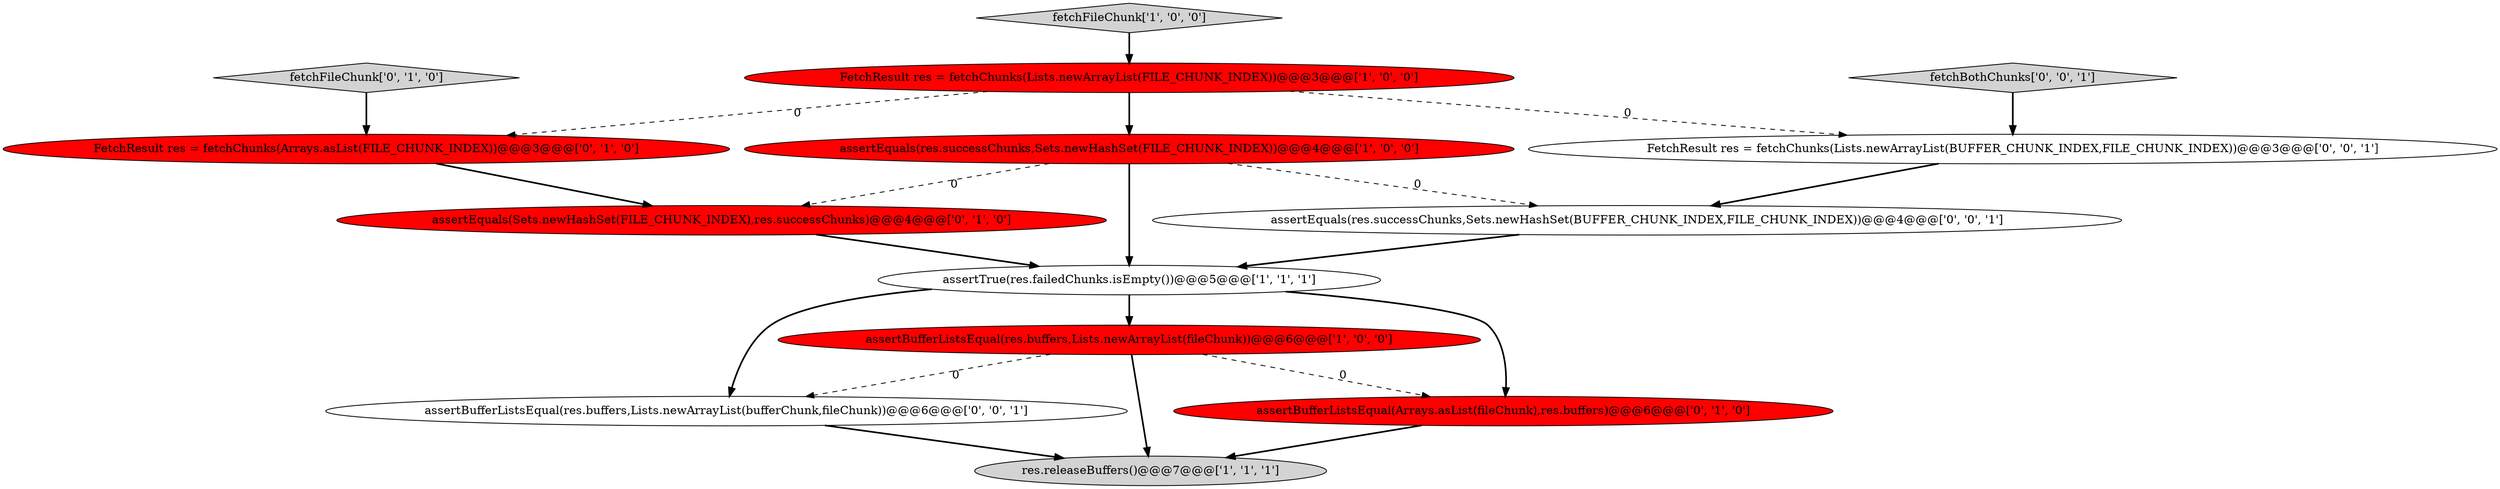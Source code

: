 digraph {
2 [style = filled, label = "fetchFileChunk['1', '0', '0']", fillcolor = lightgray, shape = diamond image = "AAA0AAABBB1BBB"];
1 [style = filled, label = "FetchResult res = fetchChunks(Lists.newArrayList(FILE_CHUNK_INDEX))@@@3@@@['1', '0', '0']", fillcolor = red, shape = ellipse image = "AAA1AAABBB1BBB"];
11 [style = filled, label = "fetchBothChunks['0', '0', '1']", fillcolor = lightgray, shape = diamond image = "AAA0AAABBB3BBB"];
5 [style = filled, label = "assertEquals(res.successChunks,Sets.newHashSet(FILE_CHUNK_INDEX))@@@4@@@['1', '0', '0']", fillcolor = red, shape = ellipse image = "AAA1AAABBB1BBB"];
6 [style = filled, label = "FetchResult res = fetchChunks(Arrays.asList(FILE_CHUNK_INDEX))@@@3@@@['0', '1', '0']", fillcolor = red, shape = ellipse image = "AAA1AAABBB2BBB"];
8 [style = filled, label = "fetchFileChunk['0', '1', '0']", fillcolor = lightgray, shape = diamond image = "AAA0AAABBB2BBB"];
12 [style = filled, label = "assertEquals(res.successChunks,Sets.newHashSet(BUFFER_CHUNK_INDEX,FILE_CHUNK_INDEX))@@@4@@@['0', '0', '1']", fillcolor = white, shape = ellipse image = "AAA0AAABBB3BBB"];
4 [style = filled, label = "res.releaseBuffers()@@@7@@@['1', '1', '1']", fillcolor = lightgray, shape = ellipse image = "AAA0AAABBB1BBB"];
7 [style = filled, label = "assertEquals(Sets.newHashSet(FILE_CHUNK_INDEX),res.successChunks)@@@4@@@['0', '1', '0']", fillcolor = red, shape = ellipse image = "AAA1AAABBB2BBB"];
3 [style = filled, label = "assertTrue(res.failedChunks.isEmpty())@@@5@@@['1', '1', '1']", fillcolor = white, shape = ellipse image = "AAA0AAABBB1BBB"];
0 [style = filled, label = "assertBufferListsEqual(res.buffers,Lists.newArrayList(fileChunk))@@@6@@@['1', '0', '0']", fillcolor = red, shape = ellipse image = "AAA1AAABBB1BBB"];
9 [style = filled, label = "assertBufferListsEqual(Arrays.asList(fileChunk),res.buffers)@@@6@@@['0', '1', '0']", fillcolor = red, shape = ellipse image = "AAA1AAABBB2BBB"];
10 [style = filled, label = "FetchResult res = fetchChunks(Lists.newArrayList(BUFFER_CHUNK_INDEX,FILE_CHUNK_INDEX))@@@3@@@['0', '0', '1']", fillcolor = white, shape = ellipse image = "AAA0AAABBB3BBB"];
13 [style = filled, label = "assertBufferListsEqual(res.buffers,Lists.newArrayList(bufferChunk,fileChunk))@@@6@@@['0', '0', '1']", fillcolor = white, shape = ellipse image = "AAA0AAABBB3BBB"];
1->5 [style = bold, label=""];
5->3 [style = bold, label=""];
5->12 [style = dashed, label="0"];
2->1 [style = bold, label=""];
9->4 [style = bold, label=""];
8->6 [style = bold, label=""];
1->10 [style = dashed, label="0"];
7->3 [style = bold, label=""];
3->0 [style = bold, label=""];
3->9 [style = bold, label=""];
0->4 [style = bold, label=""];
10->12 [style = bold, label=""];
11->10 [style = bold, label=""];
1->6 [style = dashed, label="0"];
0->13 [style = dashed, label="0"];
3->13 [style = bold, label=""];
12->3 [style = bold, label=""];
0->9 [style = dashed, label="0"];
5->7 [style = dashed, label="0"];
6->7 [style = bold, label=""];
13->4 [style = bold, label=""];
}
